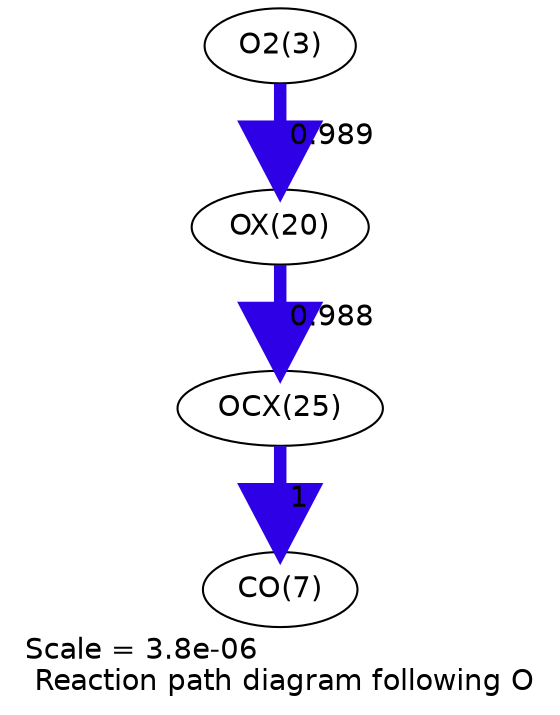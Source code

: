 digraph reaction_paths {
center=1;
s5 -> s27[fontname="Helvetica", penwidth=5.99, arrowsize=3, color="0.7, 1.49, 0.9"
, label=" 0.989"];
s27 -> s32[fontname="Helvetica", penwidth=5.99, arrowsize=3, color="0.7, 1.49, 0.9"
, label=" 0.988"];
s32 -> s9[fontname="Helvetica", penwidth=6, arrowsize=3, color="0.7, 1.5, 0.9"
, label=" 1"];
s5 [ fontname="Helvetica", label="O2(3)"];
s9 [ fontname="Helvetica", label="CO(7)"];
s27 [ fontname="Helvetica", label="OX(20)"];
s32 [ fontname="Helvetica", label="OCX(25)"];
 label = "Scale = 3.8e-06\l Reaction path diagram following O";
 fontname = "Helvetica";
}
